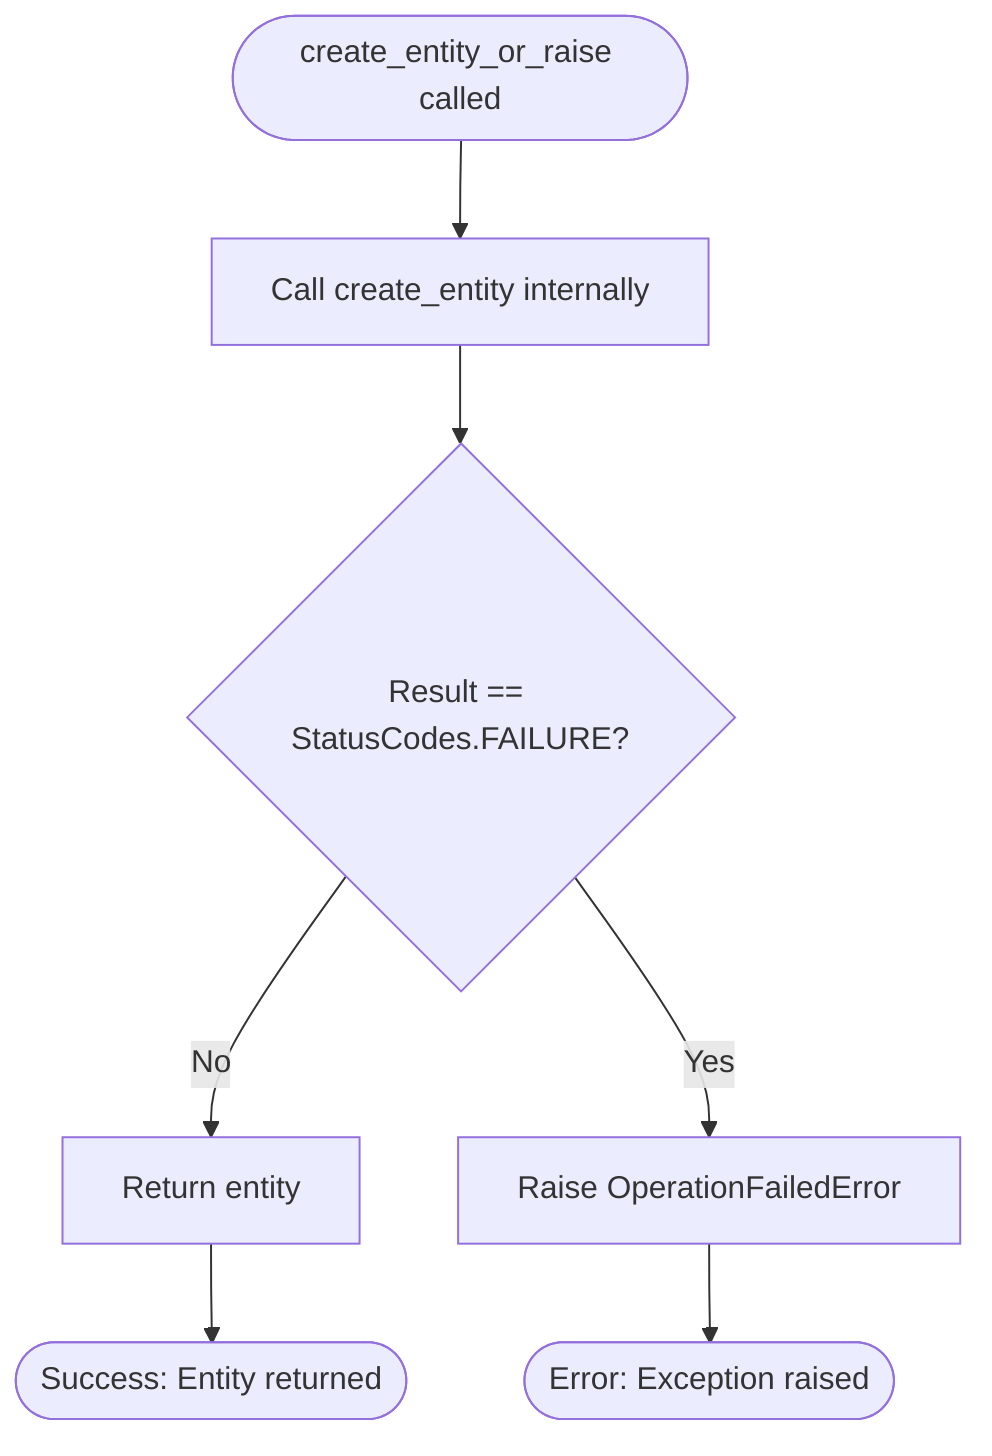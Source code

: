 flowchart TD
    Start([create_entity_or_raise called]) --> CallSafe[Call create_entity internally]
    
    CallSafe --> CheckResult{Result == StatusCodes.FAILURE?}
    
    CheckResult -->|No| ReturnEntity[Return entity]
    CheckResult -->|Yes| RaiseException[Raise OperationFailedError]
    
    ReturnEntity --> Success([Success: Entity returned])
    RaiseException --> Error([Error: Exception raised])